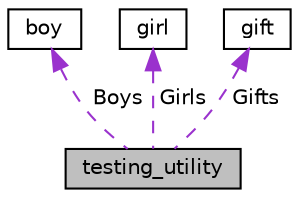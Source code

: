 digraph "testing_utility"
{
  edge [fontname="Helvetica",fontsize="10",labelfontname="Helvetica",labelfontsize="10"];
  node [fontname="Helvetica",fontsize="10",shape=record];
  Node1 [label="testing_utility",height=0.2,width=0.4,color="black", fillcolor="grey75", style="filled", fontcolor="black"];
  Node2 -> Node1 [dir="back",color="darkorchid3",fontsize="10",style="dashed",label=" Boys" ,fontname="Helvetica"];
  Node2 [label="boy",height=0.2,width=0.4,color="black", fillcolor="white", style="filled",URL="$classboy.html"];
  Node3 -> Node1 [dir="back",color="darkorchid3",fontsize="10",style="dashed",label=" Girls" ,fontname="Helvetica"];
  Node3 [label="girl",height=0.2,width=0.4,color="black", fillcolor="white", style="filled",URL="$classgirl.html"];
  Node4 -> Node1 [dir="back",color="darkorchid3",fontsize="10",style="dashed",label=" Gifts" ,fontname="Helvetica"];
  Node4 [label="gift",height=0.2,width=0.4,color="black", fillcolor="white", style="filled",URL="$classgift.html"];
}
